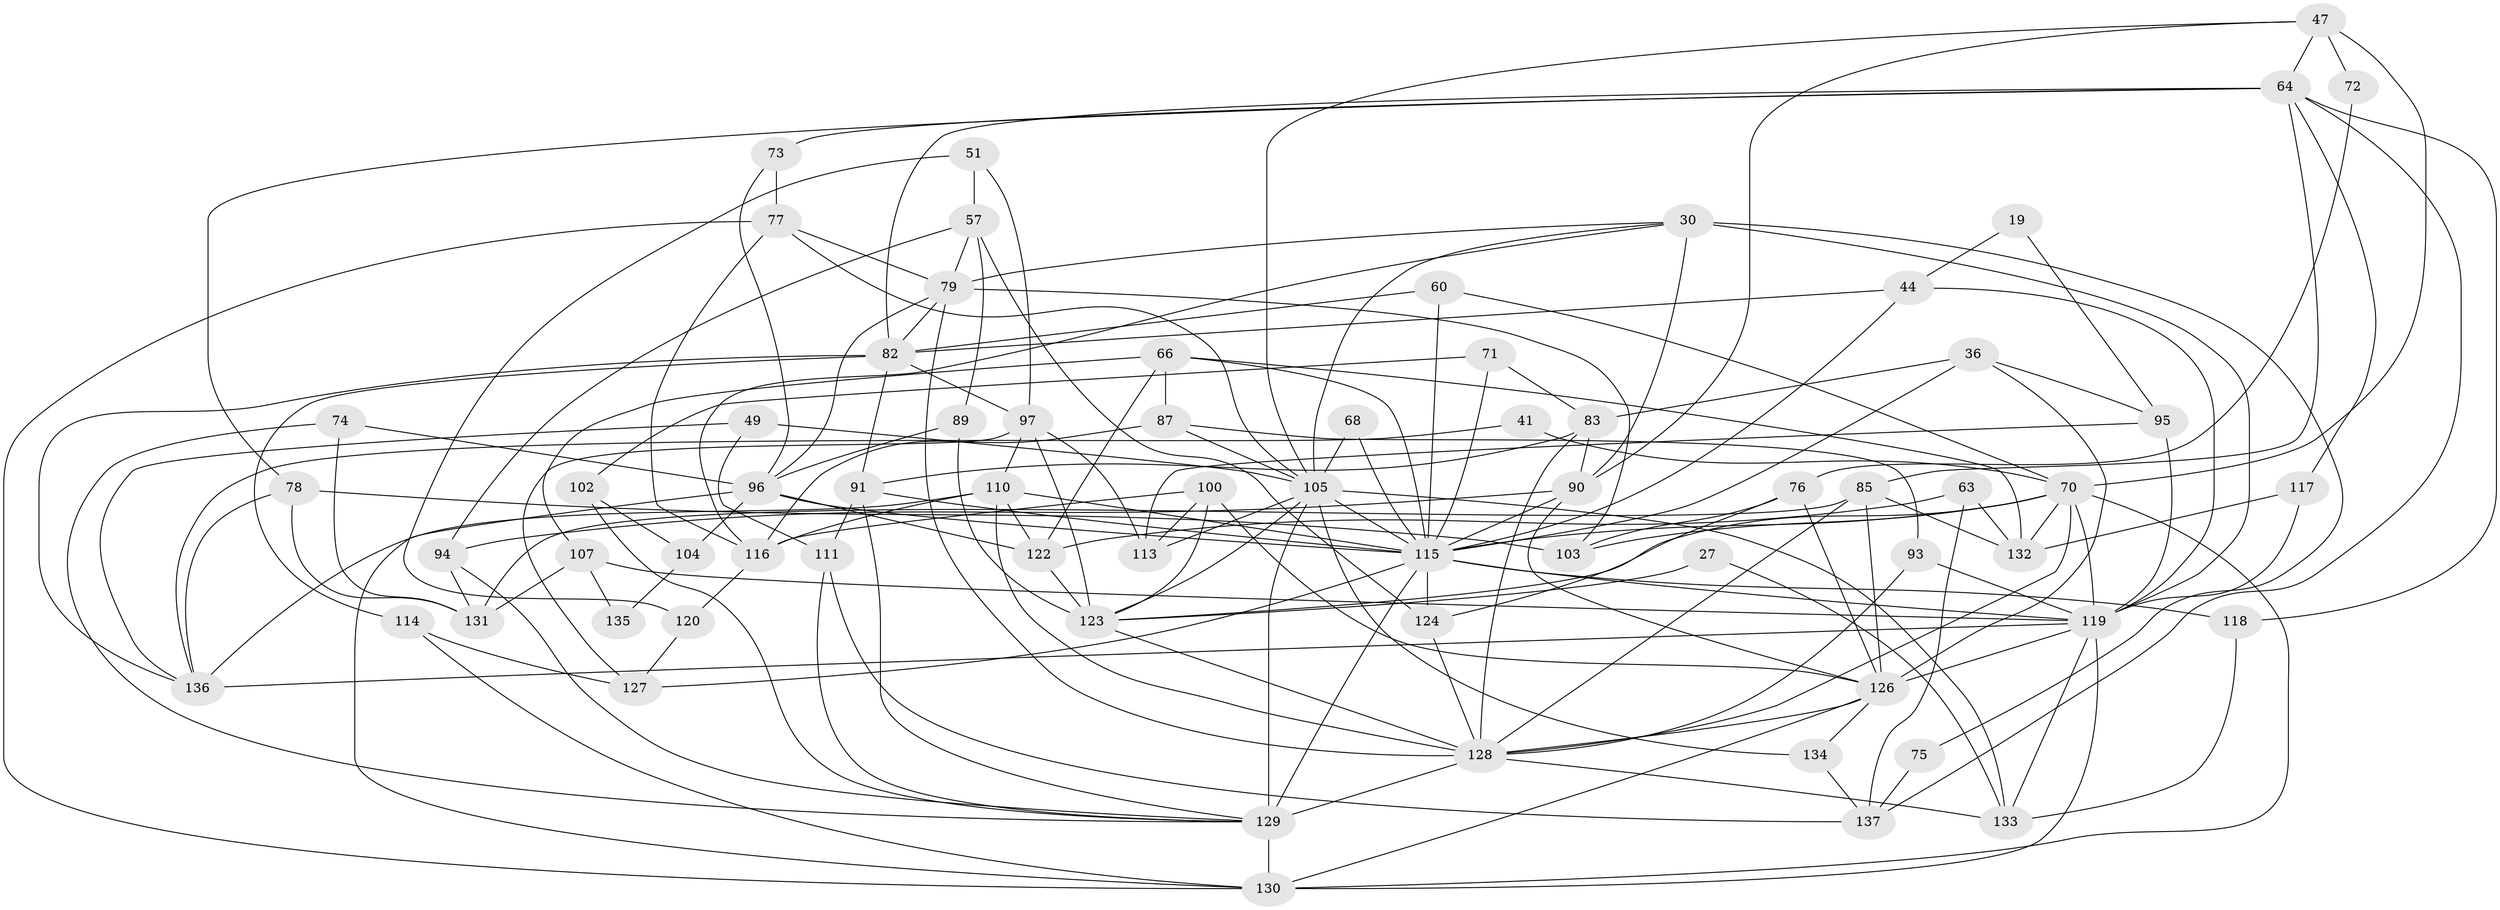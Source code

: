 // original degree distribution, {3: 0.29927007299270075, 2: 0.10948905109489052, 4: 0.291970802919708, 6: 0.11678832116788321, 5: 0.1386861313868613, 8: 0.014598540145985401, 7: 0.029197080291970802}
// Generated by graph-tools (version 1.1) at 2025/49/03/09/25 04:49:20]
// undirected, 68 vertices, 170 edges
graph export_dot {
graph [start="1"]
  node [color=gray90,style=filled];
  19;
  27;
  30;
  36 [super="+29"];
  41;
  44;
  47 [super="+10"];
  49;
  51;
  57;
  60;
  63;
  64 [super="+61"];
  66 [super="+4"];
  68;
  70 [super="+11+59"];
  71;
  72;
  73;
  74 [super="+22"];
  75;
  76;
  77 [super="+6+55"];
  78;
  79 [super="+1+28"];
  82 [super="+45+39"];
  83 [super="+18"];
  85;
  87 [super="+24"];
  89;
  90;
  91 [super="+56+81"];
  93;
  94 [super="+5"];
  95;
  96 [super="+53"];
  97 [super="+32+92+84"];
  100;
  102;
  103 [super="+40+3"];
  104;
  105 [super="+8+38+69"];
  107;
  110 [super="+35+58"];
  111;
  113;
  114;
  115 [super="+9+37+42+50"];
  116 [super="+17"];
  117;
  118;
  119 [super="+7+46"];
  120;
  122 [super="+101"];
  123 [super="+52+109"];
  124;
  126 [super="+54+23"];
  127;
  128 [super="+125+108"];
  129 [super="+106+112+98"];
  130 [super="+88+21+121"];
  131 [super="+48"];
  132;
  133 [super="+16+86"];
  134;
  135;
  136 [super="+43"];
  137;
  19 -- 44;
  19 -- 95;
  27 -- 133;
  27 -- 123;
  30 -- 90;
  30 -- 75;
  30 -- 79;
  30 -- 119 [weight=3];
  30 -- 105;
  30 -- 116;
  36 -- 115;
  36 -- 95;
  36 -- 83 [weight=2];
  36 -- 126 [weight=2];
  41 -- 136;
  41 -- 70;
  44 -- 119;
  44 -- 115;
  44 -- 82;
  47 -- 72;
  47 -- 70 [weight=2];
  47 -- 90;
  47 -- 105;
  47 -- 64;
  49 -- 111;
  49 -- 136;
  49 -- 105;
  51 -- 57;
  51 -- 120;
  51 -- 97;
  57 -- 79;
  57 -- 89;
  57 -- 124;
  57 -- 94;
  60 -- 70;
  60 -- 82;
  60 -- 115;
  63 -- 137;
  63 -- 132;
  63 -- 122;
  64 -- 85;
  64 -- 73;
  64 -- 82;
  64 -- 117;
  64 -- 118;
  64 -- 137;
  64 -- 78;
  66 -- 132;
  66 -- 87;
  66 -- 107;
  66 -- 115;
  66 -- 122;
  68 -- 105;
  68 -- 115;
  70 -- 132;
  70 -- 130;
  70 -- 128;
  70 -- 103 [weight=2];
  70 -- 119;
  70 -- 115;
  70 -- 123;
  71 -- 83;
  71 -- 102;
  71 -- 115;
  72 -- 76;
  73 -- 96;
  73 -- 77;
  74 -- 131;
  74 -- 96;
  74 -- 129;
  75 -- 137;
  76 -- 126;
  76 -- 124;
  76 -- 103;
  77 -- 130;
  77 -- 79 [weight=2];
  77 -- 105 [weight=2];
  77 -- 116;
  78 -- 136;
  78 -- 103;
  78 -- 131;
  79 -- 96;
  79 -- 103;
  79 -- 82;
  79 -- 128;
  82 -- 91;
  82 -- 97 [weight=2];
  82 -- 114;
  82 -- 136;
  83 -- 90;
  83 -- 91;
  83 -- 128 [weight=2];
  85 -- 126;
  85 -- 131;
  85 -- 132;
  85 -- 128;
  87 -- 105;
  87 -- 116;
  87 -- 93;
  89 -- 96;
  89 -- 123;
  90 -- 126;
  90 -- 94;
  90 -- 115;
  91 -- 111 [weight=2];
  91 -- 129 [weight=2];
  91 -- 115;
  93 -- 128;
  93 -- 119;
  94 -- 129 [weight=2];
  94 -- 131;
  95 -- 113;
  95 -- 119;
  96 -- 104;
  96 -- 130 [weight=2];
  96 -- 122;
  96 -- 115;
  97 -- 113;
  97 -- 123 [weight=2];
  97 -- 110;
  97 -- 127;
  100 -- 113;
  100 -- 123;
  100 -- 126;
  100 -- 116;
  102 -- 104;
  102 -- 129;
  104 -- 135;
  105 -- 123;
  105 -- 113 [weight=2];
  105 -- 129 [weight=4];
  105 -- 134;
  105 -- 133 [weight=2];
  105 -- 115;
  107 -- 135;
  107 -- 119;
  107 -- 131;
  110 -- 128 [weight=2];
  110 -- 122;
  110 -- 115 [weight=3];
  110 -- 136;
  110 -- 116;
  111 -- 129;
  111 -- 137;
  114 -- 127;
  114 -- 130;
  115 -- 129 [weight=3];
  115 -- 124;
  115 -- 118;
  115 -- 119;
  115 -- 127;
  116 -- 120;
  117 -- 132;
  117 -- 119;
  118 -- 133;
  119 -- 126;
  119 -- 130;
  119 -- 133;
  119 -- 136 [weight=3];
  120 -- 127;
  122 -- 123 [weight=3];
  123 -- 128;
  124 -- 128;
  126 -- 134;
  126 -- 130 [weight=2];
  126 -- 128;
  128 -- 133;
  128 -- 129;
  129 -- 130 [weight=4];
  134 -- 137;
}
